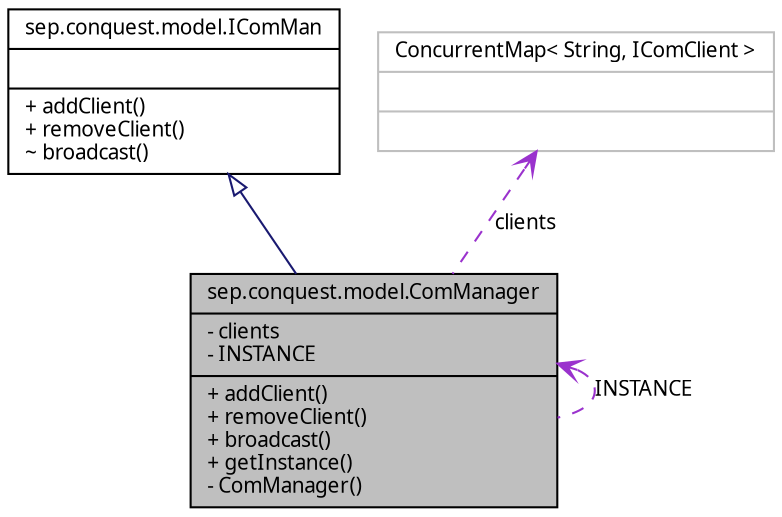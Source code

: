 digraph G
{
  edge [fontname="FreeSans.ttf",fontsize="10",labelfontname="FreeSans.ttf",labelfontsize="10"];
  node [fontname="FreeSans.ttf",fontsize="10",shape=record];
  Node1 [label="{sep.conquest.model.ComManager\n|- clients\l- INSTANCE\l|+ addClient()\l+ removeClient()\l+ broadcast()\l+ getInstance()\l- ComManager()\l}",height=0.2,width=0.4,color="black", fillcolor="grey75", style="filled" fontcolor="black"];
  Node2 -> Node1 [dir=back,color="midnightblue",fontsize="10",style="solid",arrowtail="empty"];
  Node2 [label="{sep.conquest.model.IComMan\n||+ addClient()\l+ removeClient()\l~ broadcast()\l}",height=0.2,width=0.4,color="black", fillcolor="white", style="filled",URL="$interfacesep_1_1conquest_1_1model_1_1_i_com_man.html"];
  Node1 -> Node1 [dir=back,color="darkorchid3",fontsize="10",style="dashed",label="INSTANCE",arrowtail="open"];
  Node3 -> Node1 [dir=back,color="darkorchid3",fontsize="10",style="dashed",label="clients",arrowtail="open"];
  Node3 [label="{ConcurrentMap\< String, IComClient \>\n||}",height=0.2,width=0.4,color="grey75", fillcolor="white", style="filled"];
}

